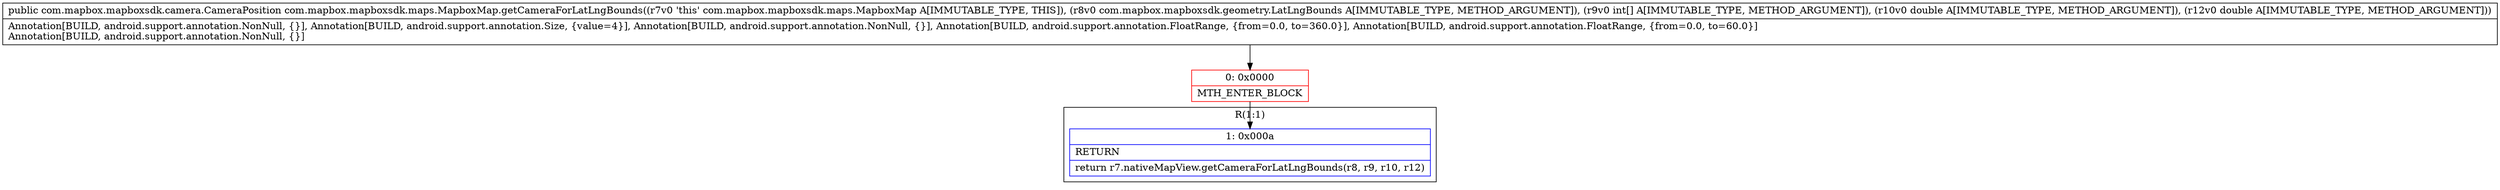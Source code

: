 digraph "CFG forcom.mapbox.mapboxsdk.maps.MapboxMap.getCameraForLatLngBounds(Lcom\/mapbox\/mapboxsdk\/geometry\/LatLngBounds;[IDD)Lcom\/mapbox\/mapboxsdk\/camera\/CameraPosition;" {
subgraph cluster_Region_1404248073 {
label = "R(1:1)";
node [shape=record,color=blue];
Node_1 [shape=record,label="{1\:\ 0x000a|RETURN\l|return r7.nativeMapView.getCameraForLatLngBounds(r8, r9, r10, r12)\l}"];
}
Node_0 [shape=record,color=red,label="{0\:\ 0x0000|MTH_ENTER_BLOCK\l}"];
MethodNode[shape=record,label="{public com.mapbox.mapboxsdk.camera.CameraPosition com.mapbox.mapboxsdk.maps.MapboxMap.getCameraForLatLngBounds((r7v0 'this' com.mapbox.mapboxsdk.maps.MapboxMap A[IMMUTABLE_TYPE, THIS]), (r8v0 com.mapbox.mapboxsdk.geometry.LatLngBounds A[IMMUTABLE_TYPE, METHOD_ARGUMENT]), (r9v0 int[] A[IMMUTABLE_TYPE, METHOD_ARGUMENT]), (r10v0 double A[IMMUTABLE_TYPE, METHOD_ARGUMENT]), (r12v0 double A[IMMUTABLE_TYPE, METHOD_ARGUMENT]))  | Annotation[BUILD, android.support.annotation.NonNull, \{\}], Annotation[BUILD, android.support.annotation.Size, \{value=4\}], Annotation[BUILD, android.support.annotation.NonNull, \{\}], Annotation[BUILD, android.support.annotation.FloatRange, \{from=0.0, to=360.0\}], Annotation[BUILD, android.support.annotation.FloatRange, \{from=0.0, to=60.0\}]\lAnnotation[BUILD, android.support.annotation.NonNull, \{\}]\l}"];
MethodNode -> Node_0;
Node_0 -> Node_1;
}

